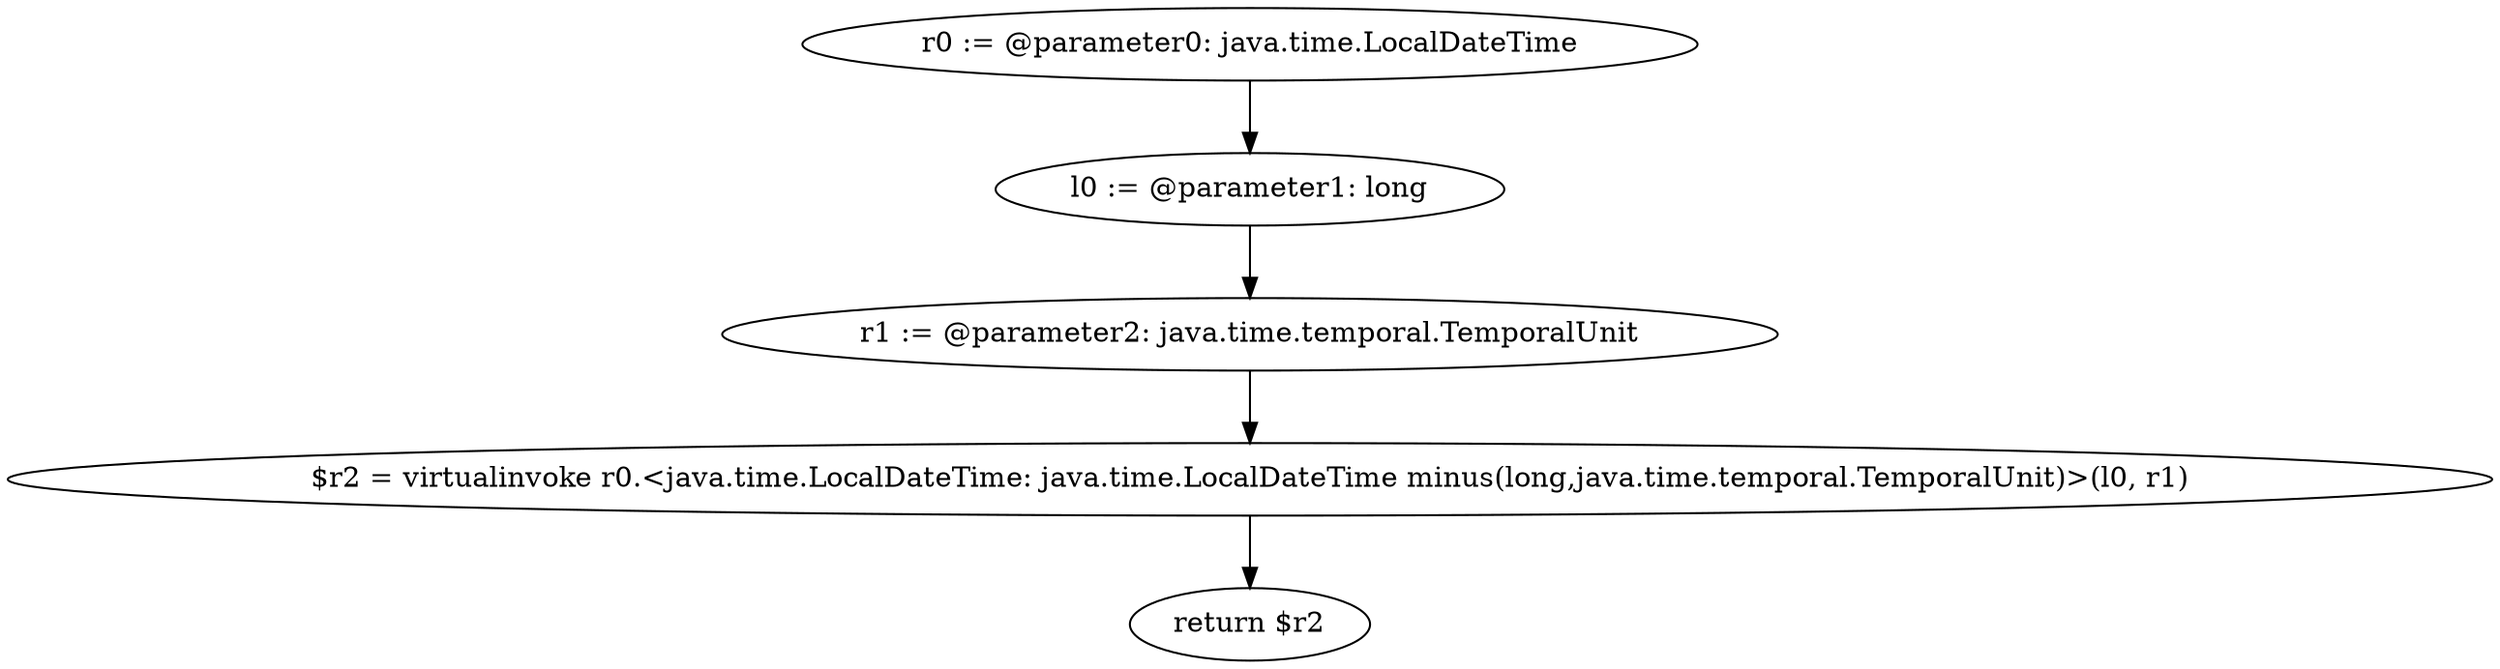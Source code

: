 digraph "unitGraph" {
    "r0 := @parameter0: java.time.LocalDateTime"
    "l0 := @parameter1: long"
    "r1 := @parameter2: java.time.temporal.TemporalUnit"
    "$r2 = virtualinvoke r0.<java.time.LocalDateTime: java.time.LocalDateTime minus(long,java.time.temporal.TemporalUnit)>(l0, r1)"
    "return $r2"
    "r0 := @parameter0: java.time.LocalDateTime"->"l0 := @parameter1: long";
    "l0 := @parameter1: long"->"r1 := @parameter2: java.time.temporal.TemporalUnit";
    "r1 := @parameter2: java.time.temporal.TemporalUnit"->"$r2 = virtualinvoke r0.<java.time.LocalDateTime: java.time.LocalDateTime minus(long,java.time.temporal.TemporalUnit)>(l0, r1)";
    "$r2 = virtualinvoke r0.<java.time.LocalDateTime: java.time.LocalDateTime minus(long,java.time.temporal.TemporalUnit)>(l0, r1)"->"return $r2";
}
